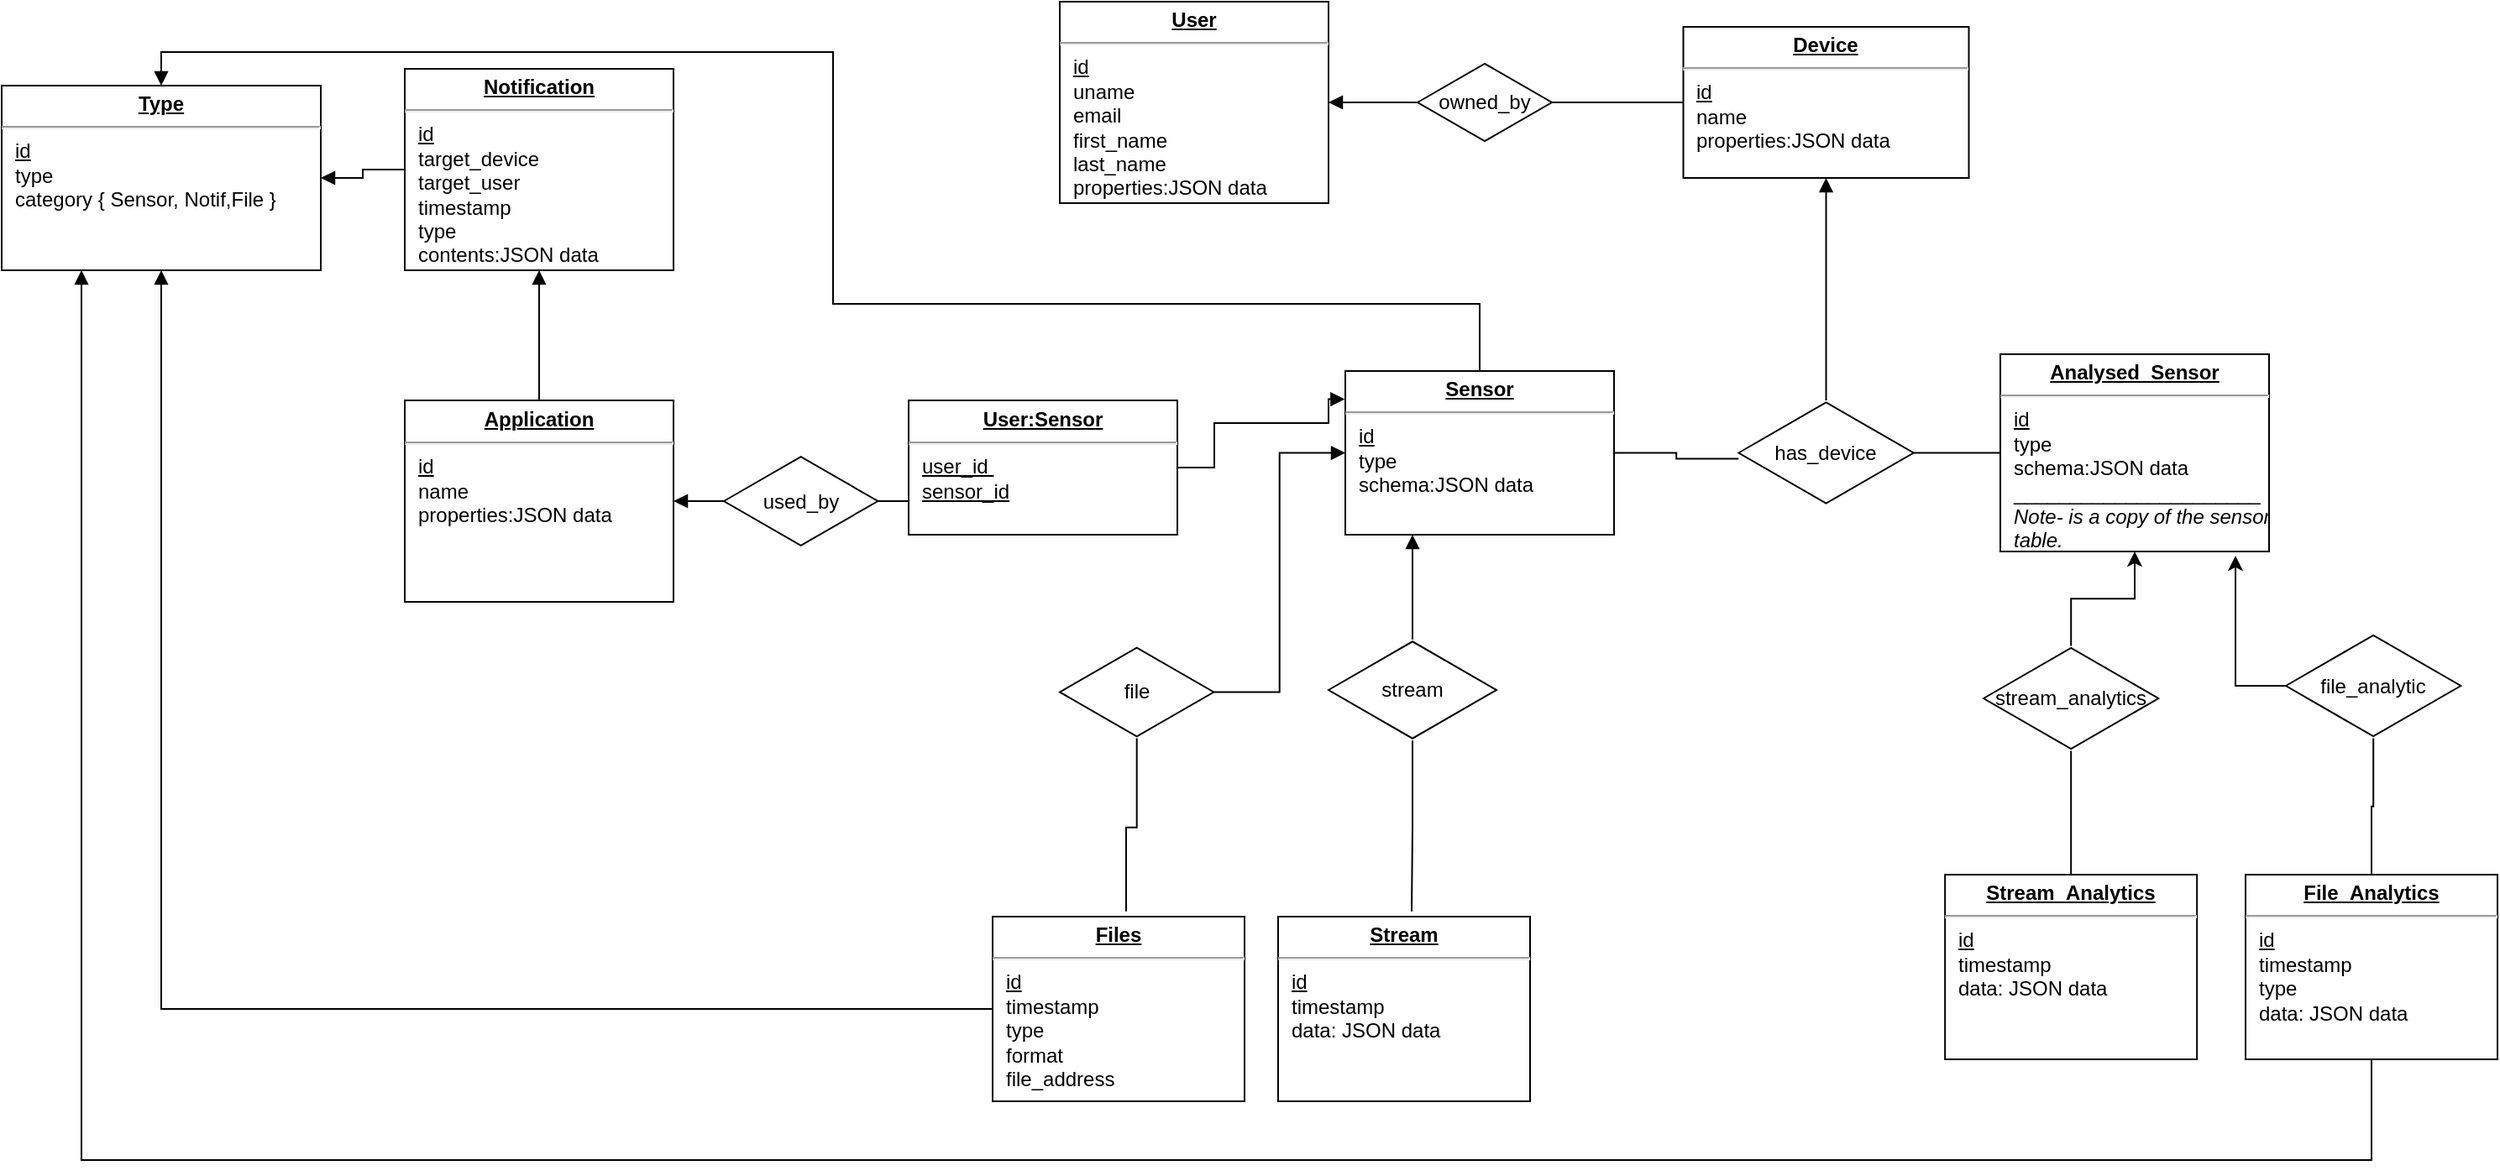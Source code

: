 <mxfile version="14.5.1" type="device"><diagram name="Page-1" id="efa7a0a1-bf9b-a30e-e6df-94a7791c09e9"><mxGraphModel dx="2772" dy="908" grid="1" gridSize="10" guides="1" tooltips="1" connect="1" arrows="1" fold="1" page="1" pageScale="1" pageWidth="826" pageHeight="1169" background="none" math="0" shadow="0"><root><mxCell id="0"/><mxCell id="1" parent="0"/><mxCell id="M8tdS-XvgOUyZJd7fwlx-116" value="&lt;p style=&quot;margin: 0px ; margin-top: 4px ; text-align: center ; text-decoration: underline&quot;&gt;&lt;b&gt;User&lt;/b&gt;&lt;/p&gt;&lt;hr&gt;&lt;p style=&quot;margin: 0px ; margin-left: 8px&quot;&gt;&lt;u&gt;id&lt;/u&gt;&lt;/p&gt;&lt;p style=&quot;margin: 0px ; margin-left: 8px&quot;&gt;uname&lt;/p&gt;&lt;p style=&quot;margin: 0px ; margin-left: 8px&quot;&gt;email&lt;/p&gt;&lt;p style=&quot;margin: 0px ; margin-left: 8px&quot;&gt;first_name&lt;/p&gt;&lt;p style=&quot;margin: 0px ; margin-left: 8px&quot;&gt;last_name&lt;/p&gt;&lt;p style=&quot;margin: 0px ; margin-left: 8px&quot;&gt;properties:JSON data&lt;br&gt;&lt;/p&gt;" style="verticalAlign=top;align=left;overflow=fill;fontSize=12;fontFamily=Helvetica;html=1;" parent="1" vertex="1"><mxGeometry x="120" y="40" width="160" height="120" as="geometry"/></mxCell><mxCell id="XwbYg15NjMBoPGw0mJiL-13" style="edgeStyle=orthogonalEdgeStyle;rounded=0;orthogonalLoop=1;jettySize=auto;html=1;endArrow=none;endFill=0;" parent="1" source="M8tdS-XvgOUyZJd7fwlx-117" target="M8tdS-XvgOUyZJd7fwlx-119" edge="1"><mxGeometry relative="1" as="geometry"/></mxCell><mxCell id="M8tdS-XvgOUyZJd7fwlx-117" value="&lt;p style=&quot;margin: 0px ; margin-top: 4px ; text-align: center ; text-decoration: underline&quot;&gt;&lt;b&gt;Device&lt;/b&gt;&lt;/p&gt;&lt;hr&gt;&lt;p style=&quot;margin: 0px ; margin-left: 8px&quot;&gt;&lt;u&gt;id&lt;/u&gt;&lt;/p&gt;&lt;p style=&quot;margin: 0px ; margin-left: 8px&quot;&gt;name&lt;/p&gt;&lt;p style=&quot;margin: 0px ; margin-left: 8px&quot;&gt;properties:JSON data&lt;br&gt;&lt;/p&gt;" style="verticalAlign=top;align=left;overflow=fill;fontSize=12;fontFamily=Helvetica;html=1;" parent="1" vertex="1"><mxGeometry x="491.25" y="55" width="170" height="90" as="geometry"/></mxCell><mxCell id="M8tdS-XvgOUyZJd7fwlx-120" style="edgeStyle=orthogonalEdgeStyle;rounded=0;orthogonalLoop=1;jettySize=auto;html=1;entryX=1;entryY=0.5;entryDx=0;entryDy=0;endArrow=block;endFill=1;" parent="1" source="M8tdS-XvgOUyZJd7fwlx-119" target="M8tdS-XvgOUyZJd7fwlx-116" edge="1"><mxGeometry relative="1" as="geometry"/></mxCell><mxCell id="M8tdS-XvgOUyZJd7fwlx-119" value="owned_by" style="html=1;whiteSpace=wrap;aspect=fixed;shape=isoRectangle;" parent="1" vertex="1"><mxGeometry x="333" y="76" width="80" height="48" as="geometry"/></mxCell><mxCell id="M8tdS-XvgOUyZJd7fwlx-126" style="edgeStyle=orthogonalEdgeStyle;rounded=0;orthogonalLoop=1;jettySize=auto;html=1;exitX=1;exitY=0.5;exitDx=0;exitDy=0;entryX=0;entryY=0.556;entryDx=0;entryDy=0;entryPerimeter=0;endArrow=none;endFill=0;" parent="1" source="M8tdS-XvgOUyZJd7fwlx-123" target="M8tdS-XvgOUyZJd7fwlx-125" edge="1"><mxGeometry relative="1" as="geometry"/></mxCell><mxCell id="XwbYg15NjMBoPGw0mJiL-14" style="edgeStyle=orthogonalEdgeStyle;rounded=0;orthogonalLoop=1;jettySize=auto;html=1;entryX=0.5;entryY=0;entryDx=0;entryDy=0;endArrow=block;endFill=1;" parent="1" source="M8tdS-XvgOUyZJd7fwlx-123" target="XwbYg15NjMBoPGw0mJiL-9" edge="1"><mxGeometry relative="1" as="geometry"><Array as="points"><mxPoint x="370" y="220"/><mxPoint x="-15" y="220"/><mxPoint x="-15" y="70"/><mxPoint x="-415" y="70"/></Array></mxGeometry></mxCell><mxCell id="M8tdS-XvgOUyZJd7fwlx-123" value="&lt;p style=&quot;margin: 0px ; margin-top: 4px ; text-align: center ; text-decoration: underline&quot;&gt;&lt;b&gt;Sensor&lt;/b&gt;&lt;/p&gt;&lt;hr&gt;&lt;p style=&quot;margin: 0px ; margin-left: 8px&quot;&gt;&lt;u&gt;id&lt;/u&gt;&lt;/p&gt;&lt;p style=&quot;margin: 0px ; margin-left: 8px&quot;&gt;&lt;span&gt;type&lt;/span&gt;&lt;br&gt;&lt;/p&gt;&lt;p style=&quot;margin: 0px ; margin-left: 8px&quot;&gt;schema:JSON data&lt;/p&gt;&lt;p style=&quot;margin: 0px ; margin-left: 8px&quot;&gt;&lt;br&gt;&lt;/p&gt;" style="verticalAlign=top;align=left;overflow=fill;fontSize=12;fontFamily=Helvetica;html=1;" parent="1" vertex="1"><mxGeometry x="290" y="260" width="160" height="97.5" as="geometry"/></mxCell><mxCell id="M8tdS-XvgOUyZJd7fwlx-127" style="edgeStyle=orthogonalEdgeStyle;rounded=0;orthogonalLoop=1;jettySize=auto;html=1;endArrow=block;endFill=1;" parent="1" source="M8tdS-XvgOUyZJd7fwlx-125" target="M8tdS-XvgOUyZJd7fwlx-117" edge="1"><mxGeometry relative="1" as="geometry"/></mxCell><mxCell id="M8tdS-XvgOUyZJd7fwlx-125" value="has_device" style="html=1;whiteSpace=wrap;aspect=fixed;shape=isoRectangle;" parent="1" vertex="1"><mxGeometry x="524.17" y="277.5" width="104.17" height="62.5" as="geometry"/></mxCell><mxCell id="qRLdkM064jPyC3DEKIlM-5" style="edgeStyle=orthogonalEdgeStyle;rounded=0;orthogonalLoop=1;jettySize=auto;html=1;entryX=0.5;entryY=1;entryDx=0;entryDy=0;endArrow=block;endFill=1;" parent="1" source="M8tdS-XvgOUyZJd7fwlx-128" target="XwbYg15NjMBoPGw0mJiL-9" edge="1"><mxGeometry relative="1" as="geometry"/></mxCell><mxCell id="M8tdS-XvgOUyZJd7fwlx-128" value="&lt;p style=&quot;margin: 0px ; margin-top: 4px ; text-align: center ; text-decoration: underline&quot;&gt;&lt;b&gt;Files&lt;/b&gt;&lt;/p&gt;&lt;hr&gt;&lt;p style=&quot;margin: 0px ; margin-left: 8px&quot;&gt;&lt;u&gt;id&lt;/u&gt;&lt;/p&gt;&lt;p style=&quot;margin: 0px ; margin-left: 8px&quot;&gt;timestamp&lt;/p&gt;&lt;p style=&quot;margin: 0px ; margin-left: 8px&quot;&gt;type&lt;/p&gt;&lt;p style=&quot;margin: 0px ; margin-left: 8px&quot;&gt;format&lt;/p&gt;&lt;p style=&quot;margin: 0px ; margin-left: 8px&quot;&gt;file_address&lt;/p&gt;" style="verticalAlign=top;align=left;overflow=fill;fontSize=12;fontFamily=Helvetica;html=1;" parent="1" vertex="1"><mxGeometry x="80" y="585" width="150" height="110" as="geometry"/></mxCell><mxCell id="M8tdS-XvgOUyZJd7fwlx-132" style="edgeStyle=orthogonalEdgeStyle;rounded=0;orthogonalLoop=1;jettySize=auto;html=1;entryX=0.53;entryY=-0.028;entryDx=0;entryDy=0;entryPerimeter=0;endArrow=none;endFill=0;" parent="1" source="M8tdS-XvgOUyZJd7fwlx-130" target="M8tdS-XvgOUyZJd7fwlx-128" edge="1"><mxGeometry relative="1" as="geometry"/></mxCell><mxCell id="M8tdS-XvgOUyZJd7fwlx-133" style="edgeStyle=orthogonalEdgeStyle;rounded=0;orthogonalLoop=1;jettySize=auto;html=1;entryX=0;entryY=0.5;entryDx=0;entryDy=0;endArrow=block;endFill=1;" parent="1" source="M8tdS-XvgOUyZJd7fwlx-130" target="M8tdS-XvgOUyZJd7fwlx-123" edge="1"><mxGeometry relative="1" as="geometry"/></mxCell><mxCell id="M8tdS-XvgOUyZJd7fwlx-130" value="file" style="html=1;whiteSpace=wrap;aspect=fixed;shape=isoRectangle;" parent="1" vertex="1"><mxGeometry x="120.0" y="423.75" width="91.67" height="55" as="geometry"/></mxCell><mxCell id="M8tdS-XvgOUyZJd7fwlx-134" value="&lt;p style=&quot;margin: 0px ; margin-top: 4px ; text-align: center ; text-decoration: underline&quot;&gt;&lt;b&gt;Stream&lt;/b&gt;&lt;/p&gt;&lt;hr&gt;&lt;p style=&quot;margin: 0px ; margin-left: 8px&quot;&gt;&lt;u&gt;id&lt;/u&gt;&lt;/p&gt;&lt;p style=&quot;margin: 0px ; margin-left: 8px&quot;&gt;timestamp&lt;/p&gt;&lt;p style=&quot;margin: 0px ; margin-left: 8px&quot;&gt;data: JSON data&lt;/p&gt;" style="verticalAlign=top;align=left;overflow=fill;fontSize=12;fontFamily=Helvetica;html=1;" parent="1" vertex="1"><mxGeometry x="250" y="585" width="150" height="110" as="geometry"/></mxCell><mxCell id="M8tdS-XvgOUyZJd7fwlx-135" style="edgeStyle=orthogonalEdgeStyle;rounded=0;orthogonalLoop=1;jettySize=auto;html=1;entryX=0.53;entryY=-0.028;entryDx=0;entryDy=0;entryPerimeter=0;endArrow=none;endFill=0;" parent="1" source="M8tdS-XvgOUyZJd7fwlx-137" target="M8tdS-XvgOUyZJd7fwlx-134" edge="1"><mxGeometry relative="1" as="geometry"/></mxCell><mxCell id="M8tdS-XvgOUyZJd7fwlx-138" style="edgeStyle=orthogonalEdgeStyle;rounded=0;orthogonalLoop=1;jettySize=auto;html=1;endArrow=block;endFill=1;" parent="1" source="M8tdS-XvgOUyZJd7fwlx-137" edge="1"><mxGeometry relative="1" as="geometry"><mxPoint x="330" y="357.5" as="targetPoint"/></mxGeometry></mxCell><mxCell id="M8tdS-XvgOUyZJd7fwlx-137" value="stream" style="html=1;whiteSpace=wrap;aspect=fixed;shape=isoRectangle;" parent="1" vertex="1"><mxGeometry x="280" y="420" width="100" height="60" as="geometry"/></mxCell><mxCell id="M8tdS-XvgOUyZJd7fwlx-139" value="&lt;p style=&quot;margin: 0px ; margin-top: 4px ; text-align: center ; text-decoration: underline&quot;&gt;&lt;b&gt;Stream_Analytics&lt;/b&gt;&lt;/p&gt;&lt;hr&gt;&lt;p style=&quot;margin: 0px ; margin-left: 8px&quot;&gt;&lt;u&gt;id&lt;/u&gt;&lt;/p&gt;&lt;p style=&quot;margin: 0px ; margin-left: 8px&quot;&gt;timestamp&lt;/p&gt;&lt;p style=&quot;margin: 0px ; margin-left: 8px&quot;&gt;data: JSON data&lt;/p&gt;" style="verticalAlign=top;align=left;overflow=fill;fontSize=12;fontFamily=Helvetica;html=1;" parent="1" vertex="1"><mxGeometry x="647.08" y="560" width="150" height="110" as="geometry"/></mxCell><mxCell id="M8tdS-XvgOUyZJd7fwlx-141" style="edgeStyle=orthogonalEdgeStyle;rounded=0;orthogonalLoop=1;jettySize=auto;html=1;endArrow=none;endFill=0;" parent="1" source="M8tdS-XvgOUyZJd7fwlx-140" target="M8tdS-XvgOUyZJd7fwlx-139" edge="1"><mxGeometry relative="1" as="geometry"/></mxCell><mxCell id="qRLdkM064jPyC3DEKIlM-2" style="edgeStyle=orthogonalEdgeStyle;rounded=0;orthogonalLoop=1;jettySize=auto;html=1;entryX=0.5;entryY=1;entryDx=0;entryDy=0;" parent="1" source="M8tdS-XvgOUyZJd7fwlx-140" target="qRLdkM064jPyC3DEKIlM-1" edge="1"><mxGeometry relative="1" as="geometry"/></mxCell><mxCell id="M8tdS-XvgOUyZJd7fwlx-140" value="stream_analytics" style="html=1;whiteSpace=wrap;aspect=fixed;shape=isoRectangle;" parent="1" vertex="1"><mxGeometry x="670" y="423.75" width="104.17" height="62.5" as="geometry"/></mxCell><mxCell id="qRLdkM064jPyC3DEKIlM-7" style="edgeStyle=orthogonalEdgeStyle;rounded=0;orthogonalLoop=1;jettySize=auto;html=1;endArrow=block;endFill=1;entryX=0.25;entryY=1;entryDx=0;entryDy=0;" parent="1" source="E84xg8R2GdI30hxoSrsG-1" target="XwbYg15NjMBoPGw0mJiL-9" edge="1"><mxGeometry relative="1" as="geometry"><mxPoint x="901" y="810" as="targetPoint"/><Array as="points"><mxPoint x="901" y="730"/><mxPoint x="-463" y="730"/></Array></mxGeometry></mxCell><mxCell id="E84xg8R2GdI30hxoSrsG-1" value="&lt;p style=&quot;margin: 0px ; margin-top: 4px ; text-align: center ; text-decoration: underline&quot;&gt;&lt;b&gt;File_Analytics&lt;/b&gt;&lt;/p&gt;&lt;hr&gt;&lt;p style=&quot;margin: 0px ; margin-left: 8px&quot;&gt;&lt;u&gt;id&lt;/u&gt;&lt;/p&gt;&lt;p style=&quot;margin: 0px ; margin-left: 8px&quot;&gt;timestamp&lt;/p&gt;&lt;p style=&quot;margin: 0px ; margin-left: 8px&quot;&gt;type&lt;/p&gt;&lt;p style=&quot;margin: 0px ; margin-left: 8px&quot;&gt;data: JSON data&lt;/p&gt;" style="verticalAlign=top;align=left;overflow=fill;fontSize=12;fontFamily=Helvetica;html=1;" parent="1" vertex="1"><mxGeometry x="826" y="560" width="150" height="110" as="geometry"/></mxCell><mxCell id="E84xg8R2GdI30hxoSrsG-2" style="edgeStyle=orthogonalEdgeStyle;rounded=0;orthogonalLoop=1;jettySize=auto;html=1;endArrow=none;endFill=0;" parent="1" source="E84xg8R2GdI30hxoSrsG-3" target="E84xg8R2GdI30hxoSrsG-1" edge="1"><mxGeometry relative="1" as="geometry"/></mxCell><mxCell id="qRLdkM064jPyC3DEKIlM-4" style="edgeStyle=orthogonalEdgeStyle;rounded=0;orthogonalLoop=1;jettySize=auto;html=1;entryX=0.875;entryY=1.021;entryDx=0;entryDy=0;entryPerimeter=0;" parent="1" source="E84xg8R2GdI30hxoSrsG-3" target="qRLdkM064jPyC3DEKIlM-1" edge="1"><mxGeometry relative="1" as="geometry"/></mxCell><mxCell id="E84xg8R2GdI30hxoSrsG-3" value="file_analytic" style="html=1;whiteSpace=wrap;aspect=fixed;shape=isoRectangle;" parent="1" vertex="1"><mxGeometry x="850" y="416.25" width="104.17" height="62.5" as="geometry"/></mxCell><mxCell id="XwbYg15NjMBoPGw0mJiL-6" style="edgeStyle=orthogonalEdgeStyle;rounded=0;orthogonalLoop=1;jettySize=auto;html=1;exitX=0.5;exitY=0;exitDx=0;exitDy=0;endArrow=block;endFill=1;" parent="1" source="xRtN98x-F3-ZedjYhYx7-1" edge="1"><mxGeometry relative="1" as="geometry"><mxPoint x="-190" y="200" as="targetPoint"/></mxGeometry></mxCell><mxCell id="xRtN98x-F3-ZedjYhYx7-1" value="&lt;p style=&quot;margin: 0px ; margin-top: 4px ; text-align: center ; text-decoration: underline&quot;&gt;&lt;b&gt;Application&lt;/b&gt;&lt;/p&gt;&lt;hr&gt;&lt;p style=&quot;margin: 0px ; margin-left: 8px&quot;&gt;&lt;u&gt;id&lt;/u&gt;&lt;/p&gt;&lt;p style=&quot;margin: 0px ; margin-left: 8px&quot;&gt;name&lt;/p&gt;&lt;p style=&quot;margin: 0px ; margin-left: 8px&quot;&gt;properties:JSON data&lt;br&gt;&lt;/p&gt;" style="verticalAlign=top;align=left;overflow=fill;fontSize=12;fontFamily=Helvetica;html=1;" parent="1" vertex="1"><mxGeometry x="-270" y="277.5" width="160" height="120" as="geometry"/></mxCell><mxCell id="XwbYg15NjMBoPGw0mJiL-2" style="edgeStyle=orthogonalEdgeStyle;rounded=0;orthogonalLoop=1;jettySize=auto;html=1;entryX=0;entryY=0.5;entryDx=0;entryDy=0;endArrow=none;endFill=0;" parent="1" source="xRtN98x-F3-ZedjYhYx7-4" target="XwbYg15NjMBoPGw0mJiL-1" edge="1"><mxGeometry relative="1" as="geometry"/></mxCell><mxCell id="XwbYg15NjMBoPGw0mJiL-3" style="edgeStyle=orthogonalEdgeStyle;rounded=0;orthogonalLoop=1;jettySize=auto;html=1;entryX=1;entryY=0.5;entryDx=0;entryDy=0;endArrow=block;endFill=1;" parent="1" source="xRtN98x-F3-ZedjYhYx7-4" target="xRtN98x-F3-ZedjYhYx7-1" edge="1"><mxGeometry relative="1" as="geometry"/></mxCell><mxCell id="xRtN98x-F3-ZedjYhYx7-4" value="used_by" style="html=1;whiteSpace=wrap;aspect=fixed;shape=isoRectangle;" parent="1" vertex="1"><mxGeometry x="-80.0" y="310" width="91.67" height="55" as="geometry"/></mxCell><mxCell id="XwbYg15NjMBoPGw0mJiL-4" style="edgeStyle=orthogonalEdgeStyle;rounded=0;orthogonalLoop=1;jettySize=auto;html=1;exitX=1;exitY=0.5;exitDx=0;exitDy=0;endArrow=block;endFill=1;entryX=-0.002;entryY=0.172;entryDx=0;entryDy=0;entryPerimeter=0;" parent="1" source="XwbYg15NjMBoPGw0mJiL-1" target="M8tdS-XvgOUyZJd7fwlx-123" edge="1"><mxGeometry relative="1" as="geometry"><mxPoint x="280" y="290" as="targetPoint"/><Array as="points"><mxPoint x="212" y="317"/><mxPoint x="212" y="291"/><mxPoint x="280" y="291"/></Array></mxGeometry></mxCell><mxCell id="XwbYg15NjMBoPGw0mJiL-1" value="&lt;p style=&quot;margin: 0px ; margin-top: 4px ; text-align: center ; text-decoration: underline&quot;&gt;&lt;b&gt;User:Sensor&lt;/b&gt;&lt;/p&gt;&lt;hr&gt;&lt;p style=&quot;margin: 0px ; margin-left: 8px&quot;&gt;&lt;u&gt;user_id&amp;nbsp;&lt;/u&gt;&lt;/p&gt;&lt;p style=&quot;margin: 0px ; margin-left: 8px&quot;&gt;&lt;u&gt;sensor_id&lt;/u&gt;&lt;/p&gt;&lt;p style=&quot;margin: 0px ; margin-left: 8px&quot;&gt;&lt;br&gt;&lt;/p&gt;" style="verticalAlign=top;align=left;overflow=fill;fontSize=12;fontFamily=Helvetica;html=1;" parent="1" vertex="1"><mxGeometry x="30.0" y="277.5" width="160" height="80" as="geometry"/></mxCell><mxCell id="XwbYg15NjMBoPGw0mJiL-8" style="edgeStyle=orthogonalEdgeStyle;rounded=0;orthogonalLoop=1;jettySize=auto;html=1;endArrow=block;endFill=1;entryX=1;entryY=0.5;entryDx=0;entryDy=0;" parent="1" source="XwbYg15NjMBoPGw0mJiL-7" target="XwbYg15NjMBoPGw0mJiL-9" edge="1"><mxGeometry relative="1" as="geometry"><mxPoint x="-380" y="145" as="targetPoint"/></mxGeometry></mxCell><mxCell id="XwbYg15NjMBoPGw0mJiL-7" value="&lt;p style=&quot;margin: 0px ; margin-top: 4px ; text-align: center ; text-decoration: underline&quot;&gt;&lt;b&gt;Notification&lt;/b&gt;&lt;/p&gt;&lt;hr&gt;&lt;p style=&quot;margin: 0px ; margin-left: 8px&quot;&gt;&lt;u&gt;id&lt;/u&gt;&lt;/p&gt;&lt;p style=&quot;margin: 0px ; margin-left: 8px&quot;&gt;target_device&lt;/p&gt;&lt;p style=&quot;margin: 0px ; margin-left: 8px&quot;&gt;target_user&amp;nbsp;&lt;/p&gt;&lt;p style=&quot;margin: 0px ; margin-left: 8px&quot;&gt;timestamp&lt;/p&gt;&lt;p style=&quot;margin: 0px ; margin-left: 8px&quot;&gt;type&lt;/p&gt;&lt;p style=&quot;margin: 0px ; margin-left: 8px&quot;&gt;contents:JSON data&lt;/p&gt;&lt;p style=&quot;margin: 0px ; margin-left: 8px&quot;&gt;&lt;br&gt;&lt;/p&gt;" style="verticalAlign=top;align=left;overflow=fill;fontSize=12;fontFamily=Helvetica;html=1;" parent="1" vertex="1"><mxGeometry x="-270" y="80" width="160" height="120" as="geometry"/></mxCell><mxCell id="XwbYg15NjMBoPGw0mJiL-9" value="&lt;p style=&quot;margin: 0px ; margin-top: 4px ; text-align: center ; text-decoration: underline&quot;&gt;&lt;b&gt;Type&lt;/b&gt;&lt;/p&gt;&lt;hr&gt;&lt;p style=&quot;margin: 0px ; margin-left: 8px&quot;&gt;&lt;u&gt;id&lt;/u&gt;&lt;/p&gt;&lt;p style=&quot;margin: 0px ; margin-left: 8px&quot;&gt;type&lt;/p&gt;&lt;p style=&quot;margin: 0px ; margin-left: 8px&quot;&gt;category { Sensor, Notif,File }&lt;/p&gt;&lt;p style=&quot;margin: 0px ; margin-left: 8px&quot;&gt;&lt;br&gt;&lt;/p&gt;" style="verticalAlign=top;align=left;overflow=fill;fontSize=12;fontFamily=Helvetica;html=1;" parent="1" vertex="1"><mxGeometry x="-510" y="90" width="190" height="110" as="geometry"/></mxCell><mxCell id="qRLdkM064jPyC3DEKIlM-3" style="edgeStyle=orthogonalEdgeStyle;rounded=0;orthogonalLoop=1;jettySize=auto;html=1;endArrow=none;endFill=0;" parent="1" source="qRLdkM064jPyC3DEKIlM-1" target="M8tdS-XvgOUyZJd7fwlx-125" edge="1"><mxGeometry relative="1" as="geometry"/></mxCell><mxCell id="qRLdkM064jPyC3DEKIlM-1" value="&lt;p style=&quot;margin: 0px ; margin-top: 4px ; text-align: center ; text-decoration: underline&quot;&gt;&lt;b&gt;Analysed_Sensor&lt;/b&gt;&lt;/p&gt;&lt;hr&gt;&lt;p style=&quot;margin: 0px ; margin-left: 8px&quot;&gt;&lt;u&gt;id&lt;/u&gt;&lt;/p&gt;&lt;p style=&quot;margin: 0px ; margin-left: 8px&quot;&gt;&lt;span&gt;type&lt;/span&gt;&lt;br&gt;&lt;/p&gt;&lt;p style=&quot;margin: 0px ; margin-left: 8px&quot;&gt;schema:JSON data&lt;/p&gt;&lt;p style=&quot;margin: 0px ; margin-left: 8px&quot;&gt;______________________&lt;/p&gt;&lt;p style=&quot;margin: 0px ; margin-left: 8px&quot;&gt;&lt;i&gt;Note- is a copy of the sensor&lt;/i&gt;&lt;/p&gt;&lt;p style=&quot;margin: 0px ; margin-left: 8px&quot;&gt;&lt;i&gt;table.&lt;/i&gt;&lt;/p&gt;" style="verticalAlign=top;align=left;overflow=fill;fontSize=12;fontFamily=Helvetica;html=1;" parent="1" vertex="1"><mxGeometry x="680" y="250" width="160" height="117.5" as="geometry"/></mxCell></root></mxGraphModel></diagram></mxfile>